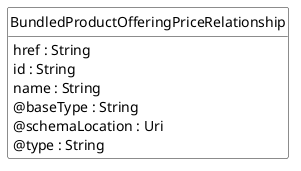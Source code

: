 @startuml
hide circle
hide methods
hide stereotype
show <<Enumeration>> stereotype
skinparam class {
   BackgroundColor<<Enumeration>> #E6F5F7
   BackgroundColor<<Ref>> #FFFFE0
   BackgroundColor<<Pivot>> #FFFFFFF
   BackgroundColor<<SimpleType>> #E2F0DA
   BackgroundColor #FCF2E3
}

class BundledProductOfferingPriceRelationship <<Pivot>> {
    href : String
    id : String
    name : String
    @baseType : String
    @schemaLocation : Uri
    @type : String
}


@enduml